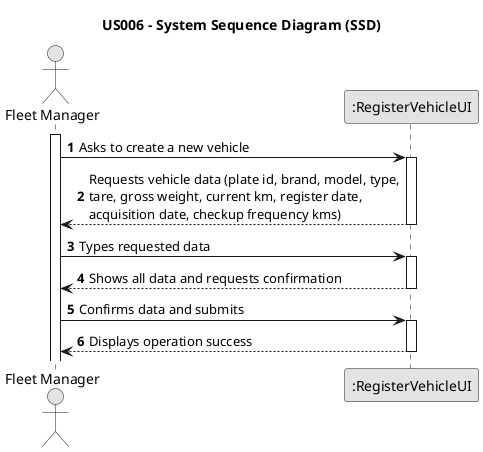@startuml
skinparam monochrome true
skinparam packageStyle rectangle
skinparam shadowing false

title US006 - System Sequence Diagram (SSD)

autonumber

actor "Fleet Manager" as Employee
participant ":RegisterVehicleUI" as System

activate Employee

    Employee -> System : Asks to create a new vehicle
    activate System

        System --> Employee : Requests vehicle data (plate id, brand, model, type,\ntare, gross weight, current km, register date,\nacquisition date, checkup frequency kms)
    deactivate System


    Employee -> System : Types requested data
    activate System

        System --> Employee : Shows all data and requests confirmation
    deactivate System

    Employee -> System : Confirms data and submits
    activate System

        System --> Employee : Displays operation success
    deactivate System

@enduml